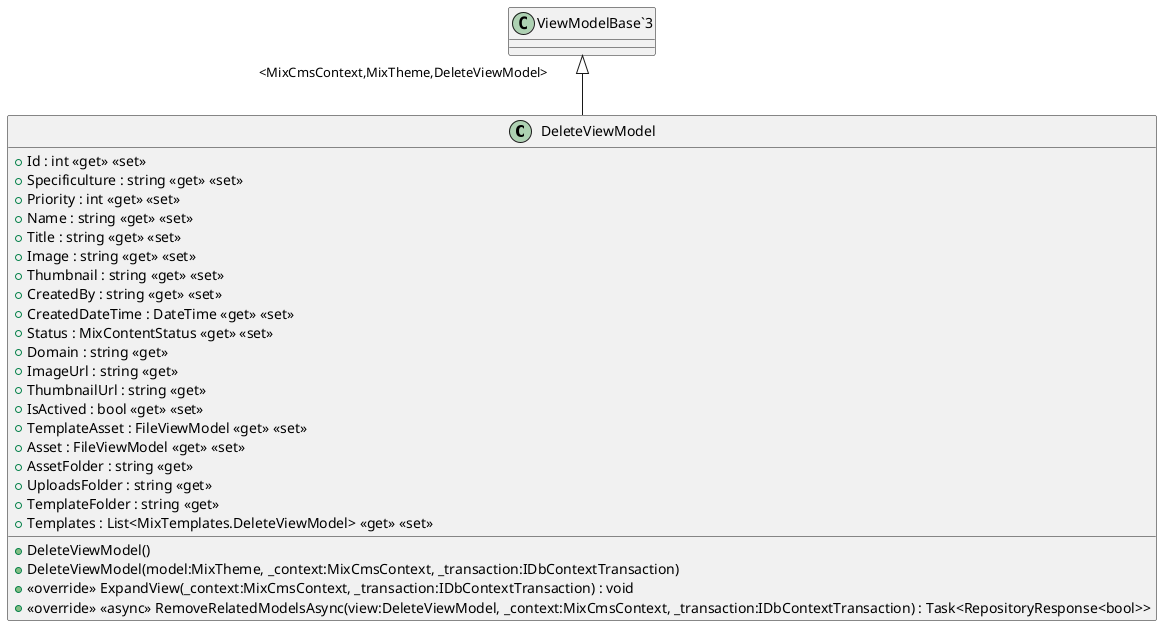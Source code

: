 @startuml
class DeleteViewModel {
    + Id : int <<get>> <<set>>
    + Specificulture : string <<get>> <<set>>
    + Priority : int <<get>> <<set>>
    + Name : string <<get>> <<set>>
    + Title : string <<get>> <<set>>
    + Image : string <<get>> <<set>>
    + Thumbnail : string <<get>> <<set>>
    + CreatedBy : string <<get>> <<set>>
    + CreatedDateTime : DateTime <<get>> <<set>>
    + Status : MixContentStatus <<get>> <<set>>
    + Domain : string <<get>>
    + ImageUrl : string <<get>>
    + ThumbnailUrl : string <<get>>
    + IsActived : bool <<get>> <<set>>
    + TemplateAsset : FileViewModel <<get>> <<set>>
    + Asset : FileViewModel <<get>> <<set>>
    + AssetFolder : string <<get>>
    + UploadsFolder : string <<get>>
    + TemplateFolder : string <<get>>
    + Templates : List<MixTemplates.DeleteViewModel> <<get>> <<set>>
    + DeleteViewModel()
    + DeleteViewModel(model:MixTheme, _context:MixCmsContext, _transaction:IDbContextTransaction)
    + <<override>> ExpandView(_context:MixCmsContext, _transaction:IDbContextTransaction) : void
    + <<override>> <<async>> RemoveRelatedModelsAsync(view:DeleteViewModel, _context:MixCmsContext, _transaction:IDbContextTransaction) : Task<RepositoryResponse<bool>>
}
"ViewModelBase`3" "<MixCmsContext,MixTheme,DeleteViewModel>" <|-- DeleteViewModel
@enduml
